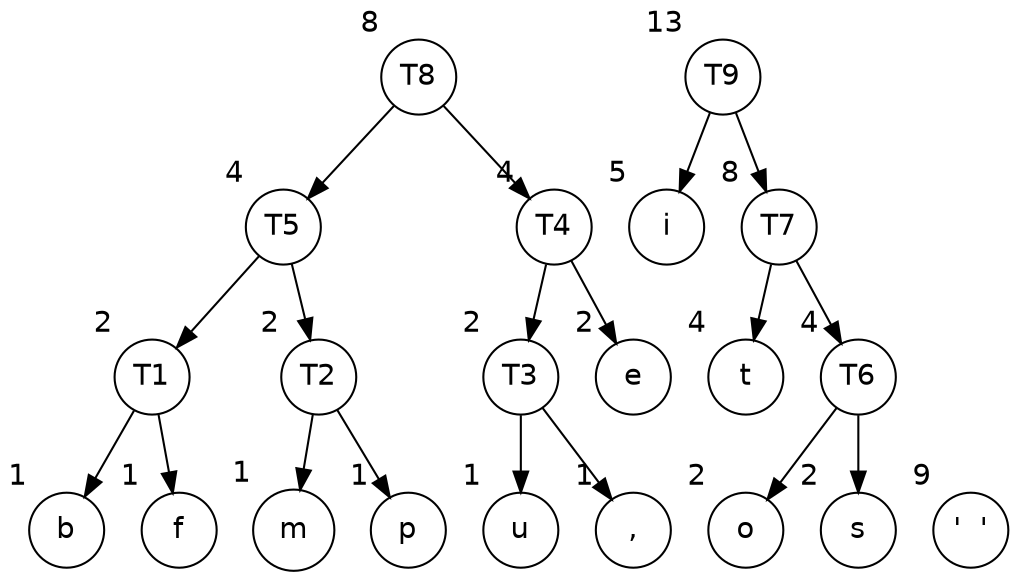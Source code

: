 digraph G {
	// this is for the quote, 'if it is to be, it is up to me'
	// letter frequencies: space: 9; 5: i; 4: t; 3: (none); 2: e, o, s; 1: b, f, m, p, u, comma

	graph [fontname = "Helvetica"];
	node [fontname = "Helvetica",shape=circle];
	edge [fontname = "Helvetica"];

	b [xlabel="1"]
	f [xlabel="1"]
	m [xlabel="1"]
	p [xlabel="1"]
	u [xlabel="1"]
	comma [label=",",xlabel="1"]
	e [xlabel="2"]
	o [xlabel="2"]
	s [xlabel="2"]
	t [xlabel="4"]
	i [xlabel="5"]
	space [label="'  '",xlabel="9",fixedsize=true,width=0.5]

	T1 [xlabel="2",fixedsize=true,width=0.5]
	T1 -> b
	T1 -> f

	T2 [xlabel="2",fixedsize=true,width=0.5]
	T2 -> m
	T2 -> p

	T3 [xlabel="2",fixedsize=true,width=0.5]
	T3 -> u
	T3 -> comma

	T4 [xlabel="4",fixedsize=true,width=0.5]
	T4 -> T3
	T4 -> e
	{rank=same T3 -> e [style=invis]};

	T5 [xlabel="4",fixedsize=true,width=0.5]
	T5 -> T1
	T5empty1 [label="", width=0.1, style=invis];
	T5 -> T2
	{rank=same T1 -> T5empty1 -> T2 [style=invis]};

	T6 [xlabel="4",fixedsize=true,width=0.5]
	T6 -> o
	T6 -> s

	T7 [xlabel="8",fixedsize=true,width=0.5]
	T7 -> T6
	T7 -> t

	T8 [xlabel="8",fixedsize=true,width=0.5]
	T8 -> T5
	T8empty1 [label="", width=0.1, style=invis];
	T8 -> T8empty1 [style=invis];
	T8empty2 [label="", width=0.1, style=invis];
	T8 -> T8empty2 [style=invis];
	T8empty3 [label="", width=0.1, style=invis];
	T8 -> T8empty3 [style=invis];
	T8 -> T4
	{rank=same T5 -> T8empty1 -> T8empty2 -> T8empty3 -> T4 [style=invis]};

	T9 [xlabel="13",fixedsize=true,width=0.5]
	T9 -> T7
	T9 -> i

	{rank=same T4 -> i -> T7 [style=invis]};
	{rank=same e -> t -> T6 [style=invis]};
	{rank=same b -> f -> m -> p -> u -> comma -> o -> s -> space [style=invis]};
}
